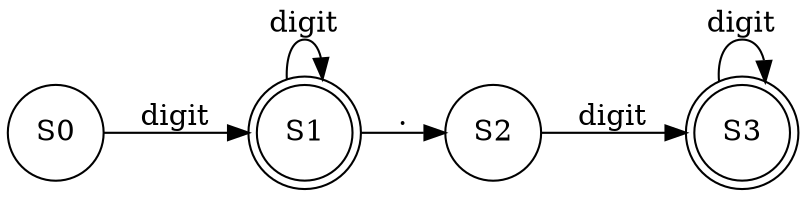 digraph G {
rankdir=LR;
S3->S3[label="digit"]
S0->S1[label="digit"]
S1->S2[label="."]
S1->S1[label="digit"]
S2->S3[label="digit"]
S3[shape=doublecircle]
S3[shape=doublecircle]
S0[shape=circle]
S1[shape=doublecircle]
S1[shape=doublecircle]
S2[shape=circle]
S1[shape=doublecircle]
S2[shape=circle]
S3[shape=doublecircle]
}